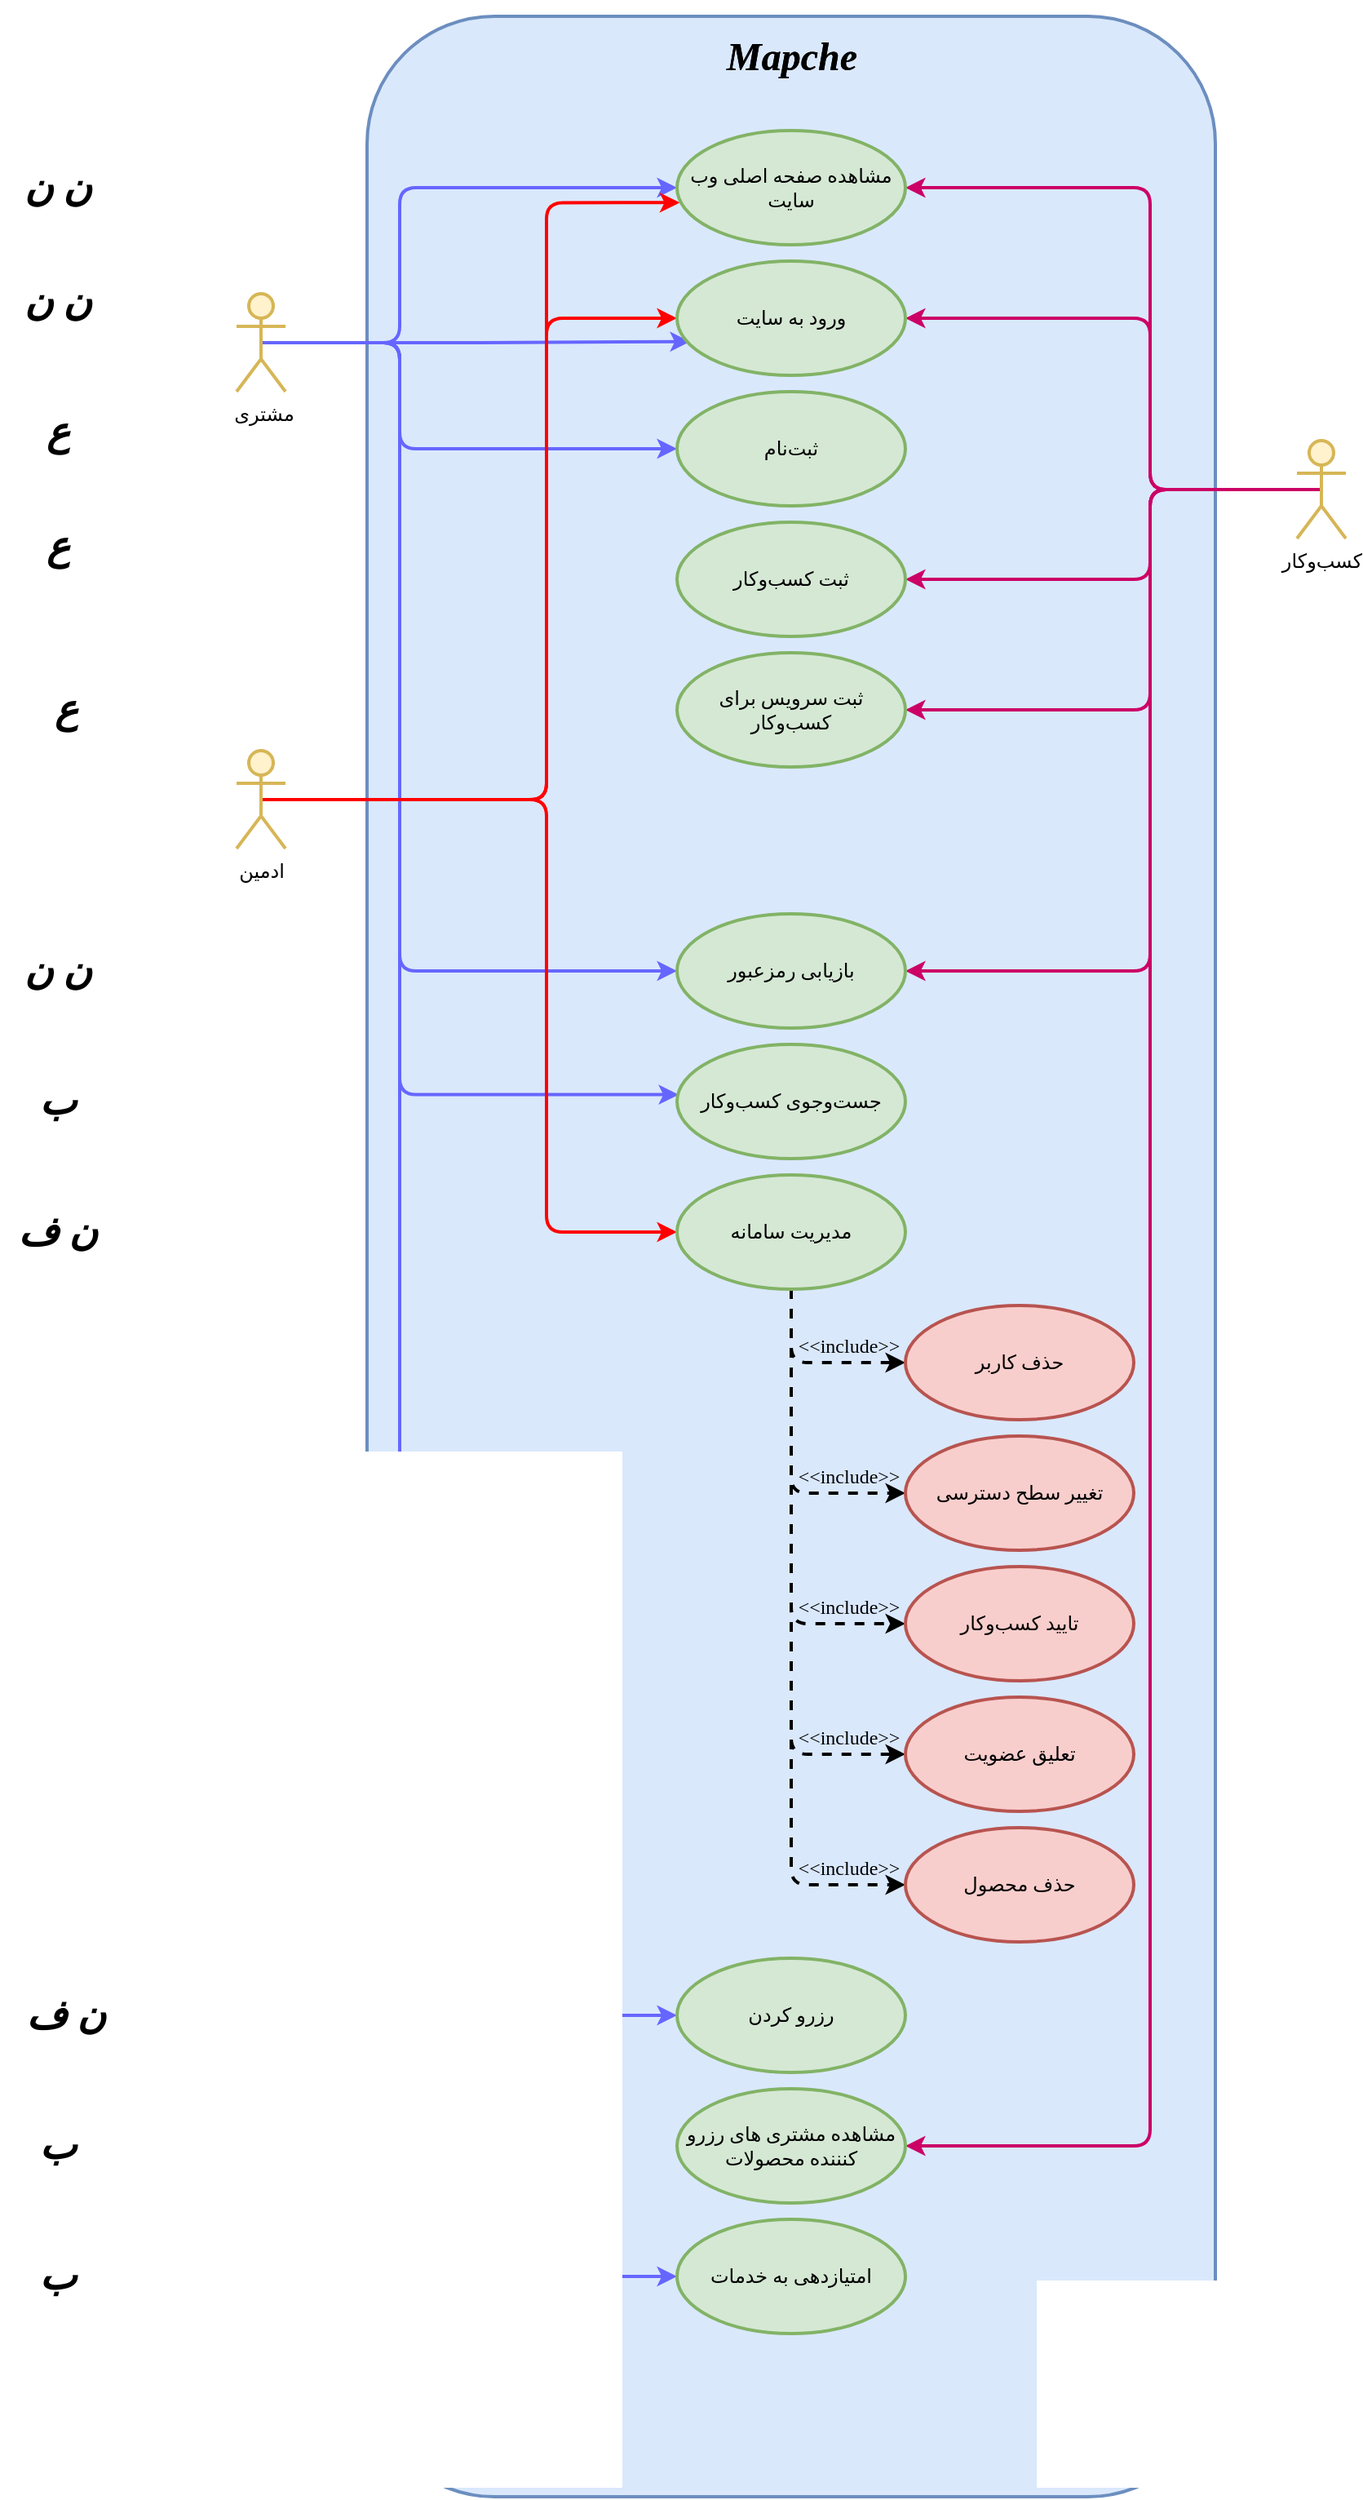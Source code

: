 <mxfile version="20.7.3" type="github"><diagram id="aJYL47MZC25e797M1M78" name="Page-1"><mxGraphModel dx="1358" dy="686" grid="1" gridSize="10" guides="1" tooltips="1" connect="1" arrows="1" fold="1" page="1" pageScale="1" pageWidth="4681" pageHeight="3300" math="0" shadow="0"><root><mxCell id="0"/><mxCell id="1" parent="0"/><mxCell id="gQyGyPWfrJmKlgc4DgVY-15" value="" style="rounded=1;whiteSpace=wrap;html=1;strokeWidth=2;fontFamily=vazirmatn;fontSource=https%3A%2F%2Ffonts.googleapis.com%2Fcss%3Ffamily%3Dvazirmatn;fillColor=#dae8fc;strokeColor=#6c8ebf;" parent="1" vertex="1"><mxGeometry x="340" y="40" width="520" height="1520" as="geometry"/></mxCell><mxCell id="pLh8r6hGe1qFri0ai_Zd-11" style="edgeStyle=orthogonalEdgeStyle;rounded=1;orthogonalLoop=1;jettySize=auto;html=1;exitX=0.5;exitY=0.5;exitDx=0;exitDy=0;exitPerimeter=0;entryX=0;entryY=0.5;entryDx=0;entryDy=0;fontFamily=vazirmatn;fontSource=https%3A%2F%2Ffonts.googleapis.com%2Fcss%3Ffamily%3Dvazirmatn;strokeWidth=2;strokeColor=#6666FF;" parent="1" source="gQyGyPWfrJmKlgc4DgVY-1" target="pLh8r6hGe1qFri0ai_Zd-6" edge="1"><mxGeometry relative="1" as="geometry"><Array as="points"><mxPoint x="360" y="240"/><mxPoint x="360" y="145"/></Array></mxGeometry></mxCell><mxCell id="pLh8r6hGe1qFri0ai_Zd-17" style="edgeStyle=orthogonalEdgeStyle;rounded=1;orthogonalLoop=1;jettySize=auto;html=1;exitX=0.5;exitY=0.5;exitDx=0;exitDy=0;exitPerimeter=0;entryX=0;entryY=0.5;entryDx=0;entryDy=0;fontFamily=vazirmatn;fontSource=https%3A%2F%2Ffonts.googleapis.com%2Fcss%3Ffamily%3Dvazirmatn;strokeWidth=2;strokeColor=#6666FF;" parent="1" source="gQyGyPWfrJmKlgc4DgVY-1" target="pLh8r6hGe1qFri0ai_Zd-9" edge="1"><mxGeometry relative="1" as="geometry"><Array as="points"><mxPoint x="360" y="240"/><mxPoint x="360" y="305"/></Array></mxGeometry></mxCell><mxCell id="pLh8r6hGe1qFri0ai_Zd-20" style="edgeStyle=orthogonalEdgeStyle;rounded=1;orthogonalLoop=1;jettySize=auto;html=1;exitX=0.5;exitY=0.5;exitDx=0;exitDy=0;exitPerimeter=0;entryX=0;entryY=0.5;entryDx=0;entryDy=0;fontFamily=vazirmatn;fontSource=https%3A%2F%2Ffonts.googleapis.com%2Fcss%3Ffamily%3Dvazirmatn;strokeWidth=2;strokeColor=#6666FF;" parent="1" source="gQyGyPWfrJmKlgc4DgVY-1" target="gQyGyPWfrJmKlgc4DgVY-19" edge="1"><mxGeometry relative="1" as="geometry"><Array as="points"><mxPoint x="360" y="240"/><mxPoint x="360" y="625"/></Array></mxGeometry></mxCell><mxCell id="pLh8r6hGe1qFri0ai_Zd-22" style="edgeStyle=orthogonalEdgeStyle;rounded=1;orthogonalLoop=1;jettySize=auto;html=1;entryX=0.007;entryY=0.44;entryDx=0;entryDy=0;entryPerimeter=0;fontFamily=vazirmatn;fontSource=https%3A%2F%2Ffonts.googleapis.com%2Fcss%3Ffamily%3Dvazirmatn;strokeWidth=2;strokeColor=#6666FF;" parent="1" source="gQyGyPWfrJmKlgc4DgVY-1" target="gQyGyPWfrJmKlgc4DgVY-20" edge="1"><mxGeometry relative="1" as="geometry"><Array as="points"><mxPoint x="360" y="240"/><mxPoint x="360" y="701"/></Array></mxGeometry></mxCell><mxCell id="pLh8r6hGe1qFri0ai_Zd-24" style="edgeStyle=orthogonalEdgeStyle;rounded=1;orthogonalLoop=1;jettySize=auto;html=1;entryX=0;entryY=0.5;entryDx=0;entryDy=0;fontFamily=vazirmatn;fontSource=https%3A%2F%2Ffonts.googleapis.com%2Fcss%3Ffamily%3Dvazirmatn;strokeWidth=2;strokeColor=#6666FF;" parent="1" source="gQyGyPWfrJmKlgc4DgVY-1" target="gQyGyPWfrJmKlgc4DgVY-27" edge="1"><mxGeometry relative="1" as="geometry"><Array as="points"><mxPoint x="360" y="240"/><mxPoint x="360" y="1265"/></Array></mxGeometry></mxCell><mxCell id="pLh8r6hGe1qFri0ai_Zd-26" style="edgeStyle=orthogonalEdgeStyle;rounded=1;orthogonalLoop=1;jettySize=auto;html=1;entryX=0;entryY=0.5;entryDx=0;entryDy=0;fontFamily=vazirmatn;fontSource=https%3A%2F%2Ffonts.googleapis.com%2Fcss%3Ffamily%3Dvazirmatn;strokeWidth=2;strokeColor=#6666FF;" parent="1" source="gQyGyPWfrJmKlgc4DgVY-1" target="gQyGyPWfrJmKlgc4DgVY-29" edge="1"><mxGeometry relative="1" as="geometry"><Array as="points"><mxPoint x="360" y="240"/><mxPoint x="360" y="1425"/></Array></mxGeometry></mxCell><mxCell id="34fCs_p0lz4EWXHqxXLT-3" style="edgeStyle=orthogonalEdgeStyle;rounded=0;orthogonalLoop=1;jettySize=auto;html=1;entryX=0.057;entryY=0.705;entryDx=0;entryDy=0;entryPerimeter=0;strokeWidth=2;strokeColor=#6666FF;" parent="1" source="gQyGyPWfrJmKlgc4DgVY-1" target="pLh8r6hGe1qFri0ai_Zd-7" edge="1"><mxGeometry relative="1" as="geometry"/></mxCell><mxCell id="gQyGyPWfrJmKlgc4DgVY-1" value="&amp;nbsp;مشتری&lt;br&gt;" style="shape=umlActor;verticalLabelPosition=bottom;verticalAlign=top;html=1;outlineConnect=0;fontFamily=vazirmatn;fontSource=https%3A%2F%2Ffonts.googleapis.com%2Fcss%3Ffamily%3Dvazirmatn;strokeWidth=2;rounded=1;fillColor=#fff2cc;strokeColor=#d6b656;" parent="1" vertex="1"><mxGeometry x="260" y="210" width="30" height="60" as="geometry"/></mxCell><mxCell id="pLh8r6hGe1qFri0ai_Zd-12" style="edgeStyle=orthogonalEdgeStyle;rounded=1;orthogonalLoop=1;jettySize=auto;html=1;exitX=0.5;exitY=0.5;exitDx=0;exitDy=0;exitPerimeter=0;entryX=0.012;entryY=0.631;entryDx=0;entryDy=0;entryPerimeter=0;fontFamily=vazirmatn;fontSource=https%3A%2F%2Ffonts.googleapis.com%2Fcss%3Ffamily%3Dvazirmatn;strokeWidth=2;strokeColor=#FF0000;" parent="1" source="gQyGyPWfrJmKlgc4DgVY-2" target="pLh8r6hGe1qFri0ai_Zd-6" edge="1"><mxGeometry relative="1" as="geometry"><Array as="points"><mxPoint x="450" y="520"/><mxPoint x="450" y="154"/></Array></mxGeometry></mxCell><mxCell id="pLh8r6hGe1qFri0ai_Zd-14" style="edgeStyle=orthogonalEdgeStyle;rounded=1;orthogonalLoop=1;jettySize=auto;html=1;exitX=0.5;exitY=0.5;exitDx=0;exitDy=0;exitPerimeter=0;entryX=0;entryY=0.5;entryDx=0;entryDy=0;fontFamily=vazirmatn;fontSource=https%3A%2F%2Ffonts.googleapis.com%2Fcss%3Ffamily%3Dvazirmatn;strokeWidth=2;strokeColor=#FF0000;" parent="1" source="gQyGyPWfrJmKlgc4DgVY-2" target="pLh8r6hGe1qFri0ai_Zd-7" edge="1"><mxGeometry relative="1" as="geometry"><Array as="points"><mxPoint x="450" y="520"/><mxPoint x="450" y="225"/></Array></mxGeometry></mxCell><mxCell id="pLh8r6hGe1qFri0ai_Zd-23" style="edgeStyle=orthogonalEdgeStyle;rounded=1;orthogonalLoop=1;jettySize=auto;html=1;entryX=0;entryY=0.5;entryDx=0;entryDy=0;fontFamily=vazirmatn;fontSource=https%3A%2F%2Ffonts.googleapis.com%2Fcss%3Ffamily%3Dvazirmatn;strokeWidth=2;strokeColor=#FF0000;" parent="1" source="gQyGyPWfrJmKlgc4DgVY-2" target="gQyGyPWfrJmKlgc4DgVY-21" edge="1"><mxGeometry relative="1" as="geometry"><Array as="points"><mxPoint x="450" y="520"/><mxPoint x="450" y="785"/></Array></mxGeometry></mxCell><mxCell id="gQyGyPWfrJmKlgc4DgVY-2" value="ادمین" style="shape=umlActor;verticalLabelPosition=bottom;verticalAlign=top;html=1;outlineConnect=0;fontFamily=vazirmatn;fontSource=https%3A%2F%2Ffonts.googleapis.com%2Fcss%3Ffamily%3Dvazirmatn;strokeWidth=2;rounded=1;fillColor=#fff2cc;strokeColor=#d6b656;" parent="1" vertex="1"><mxGeometry x="260" y="490" width="30" height="60" as="geometry"/></mxCell><mxCell id="pLh8r6hGe1qFri0ai_Zd-10" style="edgeStyle=orthogonalEdgeStyle;rounded=1;orthogonalLoop=1;jettySize=auto;html=1;exitX=0.5;exitY=0.5;exitDx=0;exitDy=0;exitPerimeter=0;entryX=1;entryY=0.5;entryDx=0;entryDy=0;fontFamily=vazirmatn;fontSource=https%3A%2F%2Ffonts.googleapis.com%2Fcss%3Ffamily%3Dvazirmatn;strokeWidth=2;strokeColor=#CC0066;" parent="1" source="gQyGyPWfrJmKlgc4DgVY-12" target="pLh8r6hGe1qFri0ai_Zd-6" edge="1"><mxGeometry relative="1" as="geometry"><Array as="points"><mxPoint x="820" y="330"/><mxPoint x="820" y="145"/></Array></mxGeometry></mxCell><mxCell id="pLh8r6hGe1qFri0ai_Zd-15" style="edgeStyle=orthogonalEdgeStyle;rounded=1;orthogonalLoop=1;jettySize=auto;html=1;exitX=0.5;exitY=0.5;exitDx=0;exitDy=0;exitPerimeter=0;entryX=1;entryY=0.5;entryDx=0;entryDy=0;fontFamily=vazirmatn;fontSource=https%3A%2F%2Ffonts.googleapis.com%2Fcss%3Ffamily%3Dvazirmatn;strokeWidth=2;strokeColor=#CC0066;" parent="1" source="gQyGyPWfrJmKlgc4DgVY-12" target="pLh8r6hGe1qFri0ai_Zd-7" edge="1"><mxGeometry relative="1" as="geometry"><Array as="points"><mxPoint x="820" y="330"/><mxPoint x="820" y="225"/></Array></mxGeometry></mxCell><mxCell id="pLh8r6hGe1qFri0ai_Zd-18" style="edgeStyle=orthogonalEdgeStyle;rounded=1;orthogonalLoop=1;jettySize=auto;html=1;fontFamily=vazirmatn;fontSource=https%3A%2F%2Ffonts.googleapis.com%2Fcss%3Ffamily%3Dvazirmatn;strokeWidth=2;strokeColor=#CC0066;" parent="1" source="gQyGyPWfrJmKlgc4DgVY-12" target="pLh8r6hGe1qFri0ai_Zd-8" edge="1"><mxGeometry relative="1" as="geometry"><Array as="points"><mxPoint x="820" y="330"/><mxPoint x="820" y="385"/></Array></mxGeometry></mxCell><mxCell id="pLh8r6hGe1qFri0ai_Zd-19" style="edgeStyle=orthogonalEdgeStyle;rounded=1;orthogonalLoop=1;jettySize=auto;html=1;entryX=1;entryY=0.5;entryDx=0;entryDy=0;fontFamily=vazirmatn;fontSource=https%3A%2F%2Ffonts.googleapis.com%2Fcss%3Ffamily%3Dvazirmatn;strokeWidth=2;strokeColor=#CC0066;" parent="1" source="gQyGyPWfrJmKlgc4DgVY-12" target="gQyGyPWfrJmKlgc4DgVY-17" edge="1"><mxGeometry relative="1" as="geometry"><Array as="points"><mxPoint x="820" y="330"/><mxPoint x="820" y="465"/></Array></mxGeometry></mxCell><mxCell id="pLh8r6hGe1qFri0ai_Zd-21" style="edgeStyle=orthogonalEdgeStyle;rounded=1;orthogonalLoop=1;jettySize=auto;html=1;entryX=1;entryY=0.5;entryDx=0;entryDy=0;fontFamily=vazirmatn;fontSource=https%3A%2F%2Ffonts.googleapis.com%2Fcss%3Ffamily%3Dvazirmatn;strokeWidth=2;strokeColor=#CC0066;" parent="1" source="gQyGyPWfrJmKlgc4DgVY-12" target="gQyGyPWfrJmKlgc4DgVY-19" edge="1"><mxGeometry relative="1" as="geometry"><Array as="points"><mxPoint x="820" y="330"/><mxPoint x="820" y="625"/></Array></mxGeometry></mxCell><mxCell id="pLh8r6hGe1qFri0ai_Zd-25" style="edgeStyle=orthogonalEdgeStyle;rounded=1;orthogonalLoop=1;jettySize=auto;html=1;entryX=1;entryY=0.5;entryDx=0;entryDy=0;fontFamily=vazirmatn;fontSource=https%3A%2F%2Ffonts.googleapis.com%2Fcss%3Ffamily%3Dvazirmatn;strokeWidth=2;strokeColor=#CC0066;" parent="1" source="gQyGyPWfrJmKlgc4DgVY-12" target="gQyGyPWfrJmKlgc4DgVY-28" edge="1"><mxGeometry relative="1" as="geometry"><Array as="points"><mxPoint x="820" y="330"/><mxPoint x="820" y="1345"/></Array></mxGeometry></mxCell><mxCell id="gQyGyPWfrJmKlgc4DgVY-12" value="کسب‌وکار&lt;br&gt;" style="shape=umlActor;verticalLabelPosition=bottom;verticalAlign=top;html=1;outlineConnect=0;fontFamily=vazirmatn;fontSource=https%3A%2F%2Ffonts.googleapis.com%2Fcss%3Ffamily%3Dvazirmatn;strokeWidth=2;rounded=1;fillColor=#fff2cc;strokeColor=#d6b656;" parent="1" vertex="1"><mxGeometry x="910" y="300" width="30" height="60" as="geometry"/></mxCell><mxCell id="pLh8r6hGe1qFri0ai_Zd-6" value="مشاهده صفحه اصلی وب سایت" style="ellipse;whiteSpace=wrap;html=1;fontFamily=vazirmatn;fontSource=https%3A%2F%2Ffonts.googleapis.com%2Fcss%3Ffamily%3Dvazirmatn;strokeWidth=2;rounded=1;fillColor=#d5e8d4;strokeColor=#82b366;" parent="1" vertex="1"><mxGeometry x="530" y="110" width="140" height="70" as="geometry"/></mxCell><mxCell id="pLh8r6hGe1qFri0ai_Zd-7" value="ورود به سایت" style="ellipse;whiteSpace=wrap;html=1;fontFamily=vazirmatn;fontSource=https%3A%2F%2Ffonts.googleapis.com%2Fcss%3Ffamily%3Dvazirmatn;strokeWidth=2;rounded=1;fillColor=#d5e8d4;strokeColor=#82b366;" parent="1" vertex="1"><mxGeometry x="530" y="190" width="140" height="70" as="geometry"/></mxCell><mxCell id="pLh8r6hGe1qFri0ai_Zd-8" value="ثبت‌ کسب‌و‌کار" style="ellipse;whiteSpace=wrap;html=1;fontFamily=vazirmatn;fontSource=https%3A%2F%2Ffonts.googleapis.com%2Fcss%3Ffamily%3Dvazirmatn;strokeWidth=2;rounded=1;fillColor=#d5e8d4;strokeColor=#82b366;" parent="1" vertex="1"><mxGeometry x="530" y="350" width="140" height="70" as="geometry"/></mxCell><mxCell id="pLh8r6hGe1qFri0ai_Zd-9" value="ثبت‌نام" style="ellipse;whiteSpace=wrap;html=1;fontFamily=vazirmatn;fontSource=https%3A%2F%2Ffonts.googleapis.com%2Fcss%3Ffamily%3Dvazirmatn;strokeWidth=2;rounded=1;fillColor=#d5e8d4;strokeColor=#82b366;" parent="1" vertex="1"><mxGeometry x="530" y="270" width="140" height="70" as="geometry"/></mxCell><mxCell id="gQyGyPWfrJmKlgc4DgVY-17" value="ثبت‌ سرویس برای کسب‌و‌کار" style="ellipse;whiteSpace=wrap;html=1;fontFamily=vazirmatn;fontSource=https%3A%2F%2Ffonts.googleapis.com%2Fcss%3Ffamily%3Dvazirmatn;strokeWidth=2;rounded=1;fillColor=#d5e8d4;strokeColor=#82b366;" parent="1" vertex="1"><mxGeometry x="530" y="430" width="140" height="70" as="geometry"/></mxCell><mxCell id="gQyGyPWfrJmKlgc4DgVY-19" value="بازیابی رمزعبور" style="ellipse;whiteSpace=wrap;html=1;fontFamily=vazirmatn;fontSource=https%3A%2F%2Ffonts.googleapis.com%2Fcss%3Ffamily%3Dvazirmatn;strokeWidth=2;rounded=1;fillColor=#d5e8d4;strokeColor=#82b366;" parent="1" vertex="1"><mxGeometry x="530" y="590" width="140" height="70" as="geometry"/></mxCell><mxCell id="gQyGyPWfrJmKlgc4DgVY-20" value="جست‌و‌جوی کسب‌و‌کار" style="ellipse;whiteSpace=wrap;html=1;fontFamily=vazirmatn;fontSource=https%3A%2F%2Ffonts.googleapis.com%2Fcss%3Ffamily%3Dvazirmatn;strokeWidth=2;rounded=1;fillColor=#d5e8d4;strokeColor=#82b366;" parent="1" vertex="1"><mxGeometry x="530" y="670" width="140" height="70" as="geometry"/></mxCell><mxCell id="gQyGyPWfrJmKlgc4DgVY-31" style="edgeStyle=orthogonalEdgeStyle;rounded=1;orthogonalLoop=1;jettySize=auto;html=1;entryX=0;entryY=0.5;entryDx=0;entryDy=0;dashed=1;strokeWidth=2;fontFamily=vazirmatn;fontSource=https%3A%2F%2Ffonts.googleapis.com%2Fcss%3Ffamily%3Dvazirmatn;" parent="1" source="gQyGyPWfrJmKlgc4DgVY-21" target="gQyGyPWfrJmKlgc4DgVY-22" edge="1"><mxGeometry relative="1" as="geometry"/></mxCell><mxCell id="gQyGyPWfrJmKlgc4DgVY-32" style="edgeStyle=orthogonalEdgeStyle;rounded=1;orthogonalLoop=1;jettySize=auto;html=1;entryX=0;entryY=0.5;entryDx=0;entryDy=0;dashed=1;strokeWidth=2;fontFamily=vazirmatn;fontSource=https%3A%2F%2Ffonts.googleapis.com%2Fcss%3Ffamily%3Dvazirmatn;" parent="1" source="gQyGyPWfrJmKlgc4DgVY-21" target="gQyGyPWfrJmKlgc4DgVY-23" edge="1"><mxGeometry relative="1" as="geometry"/></mxCell><mxCell id="gQyGyPWfrJmKlgc4DgVY-33" style="edgeStyle=orthogonalEdgeStyle;rounded=1;orthogonalLoop=1;jettySize=auto;html=1;entryX=0;entryY=0.5;entryDx=0;entryDy=0;dashed=1;strokeWidth=2;fontFamily=vazirmatn;fontSource=https%3A%2F%2Ffonts.googleapis.com%2Fcss%3Ffamily%3Dvazirmatn;" parent="1" source="gQyGyPWfrJmKlgc4DgVY-21" target="gQyGyPWfrJmKlgc4DgVY-24" edge="1"><mxGeometry relative="1" as="geometry"/></mxCell><mxCell id="gQyGyPWfrJmKlgc4DgVY-34" style="edgeStyle=orthogonalEdgeStyle;rounded=1;orthogonalLoop=1;jettySize=auto;html=1;entryX=0;entryY=0.5;entryDx=0;entryDy=0;dashed=1;strokeWidth=2;fontFamily=vazirmatn;fontSource=https%3A%2F%2Ffonts.googleapis.com%2Fcss%3Ffamily%3Dvazirmatn;" parent="1" source="gQyGyPWfrJmKlgc4DgVY-21" target="gQyGyPWfrJmKlgc4DgVY-25" edge="1"><mxGeometry relative="1" as="geometry"/></mxCell><mxCell id="gQyGyPWfrJmKlgc4DgVY-37" style="edgeStyle=orthogonalEdgeStyle;rounded=1;orthogonalLoop=1;jettySize=auto;html=1;entryX=0;entryY=0.5;entryDx=0;entryDy=0;dashed=1;strokeWidth=2;fontFamily=vazirmatn;fontSource=https%3A%2F%2Ffonts.googleapis.com%2Fcss%3Ffamily%3Dvazirmatn;" parent="1" source="gQyGyPWfrJmKlgc4DgVY-21" target="gQyGyPWfrJmKlgc4DgVY-26" edge="1"><mxGeometry relative="1" as="geometry"/></mxCell><mxCell id="gQyGyPWfrJmKlgc4DgVY-21" value="مدیریت سامانه" style="ellipse;whiteSpace=wrap;html=1;fontFamily=vazirmatn;fontSource=https%3A%2F%2Ffonts.googleapis.com%2Fcss%3Ffamily%3Dvazirmatn;strokeWidth=2;rounded=1;fillColor=#d5e8d4;strokeColor=#82b366;" parent="1" vertex="1"><mxGeometry x="530" y="750" width="140" height="70" as="geometry"/></mxCell><mxCell id="gQyGyPWfrJmKlgc4DgVY-22" value="حذف کاربر" style="ellipse;whiteSpace=wrap;html=1;fontFamily=vazirmatn;fontSource=https%3A%2F%2Ffonts.googleapis.com%2Fcss%3Ffamily%3Dvazirmatn;strokeWidth=2;rounded=1;fillColor=#f8cecc;strokeColor=#b85450;" parent="1" vertex="1"><mxGeometry x="670" y="830" width="140" height="70" as="geometry"/></mxCell><mxCell id="gQyGyPWfrJmKlgc4DgVY-23" value="تغییر سطح دسترسی" style="ellipse;whiteSpace=wrap;html=1;fontFamily=vazirmatn;fontSource=https%3A%2F%2Ffonts.googleapis.com%2Fcss%3Ffamily%3Dvazirmatn;strokeWidth=2;rounded=1;fillColor=#f8cecc;strokeColor=#b85450;" parent="1" vertex="1"><mxGeometry x="670" y="910" width="140" height="70" as="geometry"/></mxCell><mxCell id="gQyGyPWfrJmKlgc4DgVY-24" value="تایید کسب‌و‌کار" style="ellipse;whiteSpace=wrap;html=1;fontFamily=vazirmatn;fontSource=https%3A%2F%2Ffonts.googleapis.com%2Fcss%3Ffamily%3Dvazirmatn;strokeWidth=2;rounded=1;fillColor=#f8cecc;strokeColor=#b85450;" parent="1" vertex="1"><mxGeometry x="670" y="990" width="140" height="70" as="geometry"/></mxCell><mxCell id="gQyGyPWfrJmKlgc4DgVY-25" value="تعلیق عضویت" style="ellipse;whiteSpace=wrap;html=1;fontFamily=vazirmatn;fontSource=https%3A%2F%2Ffonts.googleapis.com%2Fcss%3Ffamily%3Dvazirmatn;strokeWidth=2;rounded=1;fillColor=#f8cecc;strokeColor=#b85450;" parent="1" vertex="1"><mxGeometry x="670" y="1070" width="140" height="70" as="geometry"/></mxCell><mxCell id="gQyGyPWfrJmKlgc4DgVY-26" value="حذف محصول" style="ellipse;whiteSpace=wrap;html=1;fontFamily=vazirmatn;fontSource=https%3A%2F%2Ffonts.googleapis.com%2Fcss%3Ffamily%3Dvazirmatn;strokeWidth=2;rounded=1;fillColor=#f8cecc;strokeColor=#b85450;" parent="1" vertex="1"><mxGeometry x="670" y="1150" width="140" height="70" as="geometry"/></mxCell><mxCell id="gQyGyPWfrJmKlgc4DgVY-27" value="رزرو کردن" style="ellipse;whiteSpace=wrap;html=1;fontFamily=vazirmatn;fontSource=https%3A%2F%2Ffonts.googleapis.com%2Fcss%3Ffamily%3Dvazirmatn;strokeWidth=2;rounded=1;fillColor=#d5e8d4;strokeColor=#82b366;" parent="1" vertex="1"><mxGeometry x="530" y="1230" width="140" height="70" as="geometry"/></mxCell><mxCell id="gQyGyPWfrJmKlgc4DgVY-28" value="مشاهده مشتری های رزرو کنننده محصولات" style="ellipse;whiteSpace=wrap;html=1;fontFamily=vazirmatn;fontSource=https%3A%2F%2Ffonts.googleapis.com%2Fcss%3Ffamily%3Dvazirmatn;strokeWidth=2;rounded=1;fillColor=#d5e8d4;strokeColor=#82b366;" parent="1" vertex="1"><mxGeometry x="530" y="1310" width="140" height="70" as="geometry"/></mxCell><mxCell id="gQyGyPWfrJmKlgc4DgVY-29" value="امتیازدهی به خدمات" style="ellipse;whiteSpace=wrap;html=1;fontFamily=vazirmatn;fontSource=https%3A%2F%2Ffonts.googleapis.com%2Fcss%3Ffamily%3Dvazirmatn;strokeWidth=2;rounded=1;fillColor=#d5e8d4;strokeColor=#82b366;" parent="1" vertex="1"><mxGeometry x="530" y="1390" width="140" height="70" as="geometry"/></mxCell><mxCell id="gQyGyPWfrJmKlgc4DgVY-38" value="&amp;lt;&amp;lt;include&amp;gt;&amp;gt;" style="text;html=1;align=center;verticalAlign=middle;resizable=0;points=[];autosize=1;strokeColor=none;fillColor=none;strokeWidth=2;rounded=1;fontFamily=vazirmatn;fontSource=https%3A%2F%2Ffonts.googleapis.com%2Fcss%3Ffamily%3Dvazirmatn;" parent="1" vertex="1"><mxGeometry x="590" y="840" width="90" height="30" as="geometry"/></mxCell><mxCell id="gQyGyPWfrJmKlgc4DgVY-39" value="&amp;lt;&amp;lt;include&amp;gt;&amp;gt;" style="text;html=1;align=center;verticalAlign=middle;resizable=0;points=[];autosize=1;strokeColor=none;fillColor=none;strokeWidth=2;rounded=1;fontFamily=vazirmatn;fontSource=https%3A%2F%2Ffonts.googleapis.com%2Fcss%3Ffamily%3Dvazirmatn;" parent="1" vertex="1"><mxGeometry x="590" y="920" width="90" height="30" as="geometry"/></mxCell><mxCell id="gQyGyPWfrJmKlgc4DgVY-40" value="&amp;lt;&amp;lt;include&amp;gt;&amp;gt;" style="text;html=1;align=center;verticalAlign=middle;resizable=0;points=[];autosize=1;strokeColor=none;fillColor=none;strokeWidth=2;rounded=1;fontFamily=vazirmatn;fontSource=https%3A%2F%2Ffonts.googleapis.com%2Fcss%3Ffamily%3Dvazirmatn;" parent="1" vertex="1"><mxGeometry x="590" y="1000" width="90" height="30" as="geometry"/></mxCell><mxCell id="gQyGyPWfrJmKlgc4DgVY-42" value="&amp;lt;&amp;lt;include&amp;gt;&amp;gt;" style="text;html=1;align=center;verticalAlign=middle;resizable=0;points=[];autosize=1;strokeColor=none;fillColor=none;strokeWidth=2;rounded=1;fontFamily=vazirmatn;fontSource=https%3A%2F%2Ffonts.googleapis.com%2Fcss%3Ffamily%3Dvazirmatn;" parent="1" vertex="1"><mxGeometry x="590" y="1080" width="90" height="30" as="geometry"/></mxCell><mxCell id="gQyGyPWfrJmKlgc4DgVY-43" value="&amp;lt;&amp;lt;include&amp;gt;&amp;gt;" style="text;html=1;align=center;verticalAlign=middle;resizable=0;points=[];autosize=1;strokeColor=none;fillColor=none;strokeWidth=2;rounded=1;fontFamily=vazirmatn;fontSource=https%3A%2F%2Ffonts.googleapis.com%2Fcss%3Ffamily%3Dvazirmatn;" parent="1" vertex="1"><mxGeometry x="590" y="1160" width="90" height="30" as="geometry"/></mxCell><mxCell id="gQyGyPWfrJmKlgc4DgVY-44" value="&lt;h1&gt;&lt;i&gt;Mapche&lt;/i&gt;&lt;/h1&gt;" style="text;html=1;align=center;verticalAlign=middle;resizable=0;points=[];autosize=1;strokeColor=none;fillColor=none;rounded=1;fontFamily=vazirmatn;fontSource=https%3A%2F%2Ffonts.googleapis.com%2Fcss%3Ffamily%3Dvazirmatn;" parent="1" vertex="1"><mxGeometry x="550" y="30" width="100" height="70" as="geometry"/></mxCell><mxCell id="n7egyNC4vvH3s4Jl6frY-1" value="&lt;h1&gt;&lt;i&gt;Mapche&lt;/i&gt;&lt;/h1&gt;" style="text;html=1;align=center;verticalAlign=middle;resizable=0;points=[];autosize=1;strokeColor=none;fillColor=none;rounded=1;fontFamily=vazirmatn;fontSource=https%3A%2F%2Ffonts.googleapis.com%2Fcss%3Ffamily%3Dvazirmatn;" vertex="1" parent="1"><mxGeometry x="550" y="30" width="100" height="70" as="geometry"/></mxCell><mxCell id="n7egyNC4vvH3s4Jl6frY-4" value="&lt;h1&gt;&lt;i&gt;ن ن&lt;/i&gt;&lt;/h1&gt;" style="text;html=1;align=center;verticalAlign=middle;resizable=0;points=[];autosize=1;strokeColor=none;fillColor=none;rounded=1;fontFamily=vazirmatn;fontSource=https%3A%2F%2Ffonts.googleapis.com%2Fcss%3Ffamily%3Dvazirmatn;" vertex="1" parent="1"><mxGeometry x="120" y="590" width="60" height="70" as="geometry"/></mxCell><mxCell id="n7egyNC4vvH3s4Jl6frY-5" value="&lt;h1&gt;&lt;i&gt;ع&lt;/i&gt;&lt;/h1&gt;" style="text;html=1;align=center;verticalAlign=middle;resizable=0;points=[];autosize=1;strokeColor=none;fillColor=none;rounded=1;fontFamily=vazirmatn;fontSource=https%3A%2F%2Ffonts.googleapis.com%2Fcss%3Ffamily%3Dvazirmatn;" vertex="1" parent="1"><mxGeometry x="130" y="330" width="40" height="70" as="geometry"/></mxCell><mxCell id="n7egyNC4vvH3s4Jl6frY-6" value="&lt;h1&gt;&lt;i&gt;ع&lt;/i&gt;&lt;/h1&gt;" style="text;html=1;align=center;verticalAlign=middle;resizable=0;points=[];autosize=1;strokeColor=none;fillColor=none;rounded=1;fontFamily=vazirmatn;fontSource=https%3A%2F%2Ffonts.googleapis.com%2Fcss%3Ffamily%3Dvazirmatn;" vertex="1" parent="1"><mxGeometry x="135" y="430" width="40" height="70" as="geometry"/></mxCell><mxCell id="n7egyNC4vvH3s4Jl6frY-7" value="&lt;h1&gt;&lt;i&gt;ن ن&lt;/i&gt;&lt;/h1&gt;" style="text;html=1;align=center;verticalAlign=middle;resizable=0;points=[];autosize=1;strokeColor=none;fillColor=none;rounded=1;fontFamily=vazirmatn;fontSource=https%3A%2F%2Ffonts.googleapis.com%2Fcss%3Ffamily%3Dvazirmatn;" vertex="1" parent="1"><mxGeometry x="120" y="110" width="60" height="70" as="geometry"/></mxCell><mxCell id="n7egyNC4vvH3s4Jl6frY-8" value="&lt;h1&gt;&lt;i&gt;ن ن&lt;/i&gt;&lt;/h1&gt;" style="text;html=1;align=center;verticalAlign=middle;resizable=0;points=[];autosize=1;strokeColor=none;fillColor=none;rounded=1;fontFamily=vazirmatn;fontSource=https%3A%2F%2Ffonts.googleapis.com%2Fcss%3Ffamily%3Dvazirmatn;" vertex="1" parent="1"><mxGeometry x="120" y="180" width="60" height="70" as="geometry"/></mxCell><mxCell id="n7egyNC4vvH3s4Jl6frY-9" value="&lt;h1&gt;&lt;i&gt;ع&lt;/i&gt;&lt;/h1&gt;" style="text;html=1;align=center;verticalAlign=middle;resizable=0;points=[];autosize=1;strokeColor=none;fillColor=none;rounded=1;fontFamily=vazirmatn;fontSource=https%3A%2F%2Ffonts.googleapis.com%2Fcss%3Ffamily%3Dvazirmatn;" vertex="1" parent="1"><mxGeometry x="130" y="260" width="40" height="70" as="geometry"/></mxCell><mxCell id="n7egyNC4vvH3s4Jl6frY-10" value="&lt;h1&gt;&lt;i&gt;ن ف&lt;/i&gt;&lt;/h1&gt;" style="text;html=1;align=center;verticalAlign=middle;resizable=0;points=[];autosize=1;strokeColor=none;fillColor=none;rounded=1;fontFamily=vazirmatn;fontSource=https%3A%2F%2Ffonts.googleapis.com%2Fcss%3Ffamily%3Dvazirmatn;" vertex="1" parent="1"><mxGeometry x="120" y="1230" width="70" height="70" as="geometry"/></mxCell><mxCell id="n7egyNC4vvH3s4Jl6frY-11" value="&lt;h1&gt;&lt;i&gt;ن ف&lt;/i&gt;&lt;/h1&gt;" style="text;html=1;align=center;verticalAlign=middle;resizable=0;points=[];autosize=1;strokeColor=none;fillColor=none;rounded=1;fontFamily=vazirmatn;fontSource=https%3A%2F%2Ffonts.googleapis.com%2Fcss%3Ffamily%3Dvazirmatn;" vertex="1" parent="1"><mxGeometry x="115" y="750" width="70" height="70" as="geometry"/></mxCell><mxCell id="n7egyNC4vvH3s4Jl6frY-12" value="&lt;h1&gt;&lt;i&gt;ب&lt;/i&gt;&lt;/h1&gt;" style="text;html=1;align=center;verticalAlign=middle;resizable=0;points=[];autosize=1;strokeColor=none;fillColor=none;rounded=1;fontFamily=vazirmatn;fontSource=https%3A%2F%2Ffonts.googleapis.com%2Fcss%3Ffamily%3Dvazirmatn;" vertex="1" parent="1"><mxGeometry x="130" y="1310" width="40" height="70" as="geometry"/></mxCell><mxCell id="n7egyNC4vvH3s4Jl6frY-13" value="&lt;h1&gt;&lt;i&gt;ب&lt;/i&gt;&lt;/h1&gt;" style="text;html=1;align=center;verticalAlign=middle;resizable=0;points=[];autosize=1;strokeColor=none;fillColor=none;rounded=1;fontFamily=vazirmatn;fontSource=https%3A%2F%2Ffonts.googleapis.com%2Fcss%3Ffamily%3Dvazirmatn;" vertex="1" parent="1"><mxGeometry x="130" y="1390" width="40" height="70" as="geometry"/></mxCell><mxCell id="n7egyNC4vvH3s4Jl6frY-14" value="&lt;h1&gt;&lt;i&gt;ب&lt;/i&gt;&lt;/h1&gt;" style="text;html=1;align=center;verticalAlign=middle;resizable=0;points=[];autosize=1;strokeColor=none;fillColor=none;rounded=1;fontFamily=vazirmatn;fontSource=https%3A%2F%2Ffonts.googleapis.com%2Fcss%3Ffamily%3Dvazirmatn;" vertex="1" parent="1"><mxGeometry x="130" y="670" width="40" height="70" as="geometry"/></mxCell></root></mxGraphModel></diagram></mxfile>